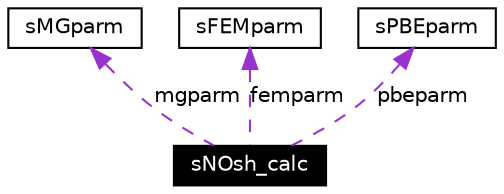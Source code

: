 digraph inheritance
{
  Node13 [shape="box",label="sNOsh_calc",fontsize=10,height=0.2,width=0.4,fontname="Helvetica",color="black",style="filled" fontcolor="white"];
  Node14 -> Node13 [dir=back,color="darkorchid3",fontsize=10,style="dashed",label="mgparm",fontname="Helvetica"];
  Node14 [shape="box",label="sMGparm",fontsize=10,height=0.2,width=0.4,fontname="Helvetica",color="black",URL="$structsMGparm.html"];
  Node15 -> Node13 [dir=back,color="darkorchid3",fontsize=10,style="dashed",label="femparm",fontname="Helvetica"];
  Node15 [shape="box",label="sFEMparm",fontsize=10,height=0.2,width=0.4,fontname="Helvetica",color="black",URL="$structsFEMparm.html"];
  Node16 -> Node13 [dir=back,color="darkorchid3",fontsize=10,style="dashed",label="pbeparm",fontname="Helvetica"];
  Node16 [shape="box",label="sPBEparm",fontsize=10,height=0.2,width=0.4,fontname="Helvetica",color="black",URL="$structsPBEparm.html"];
}
